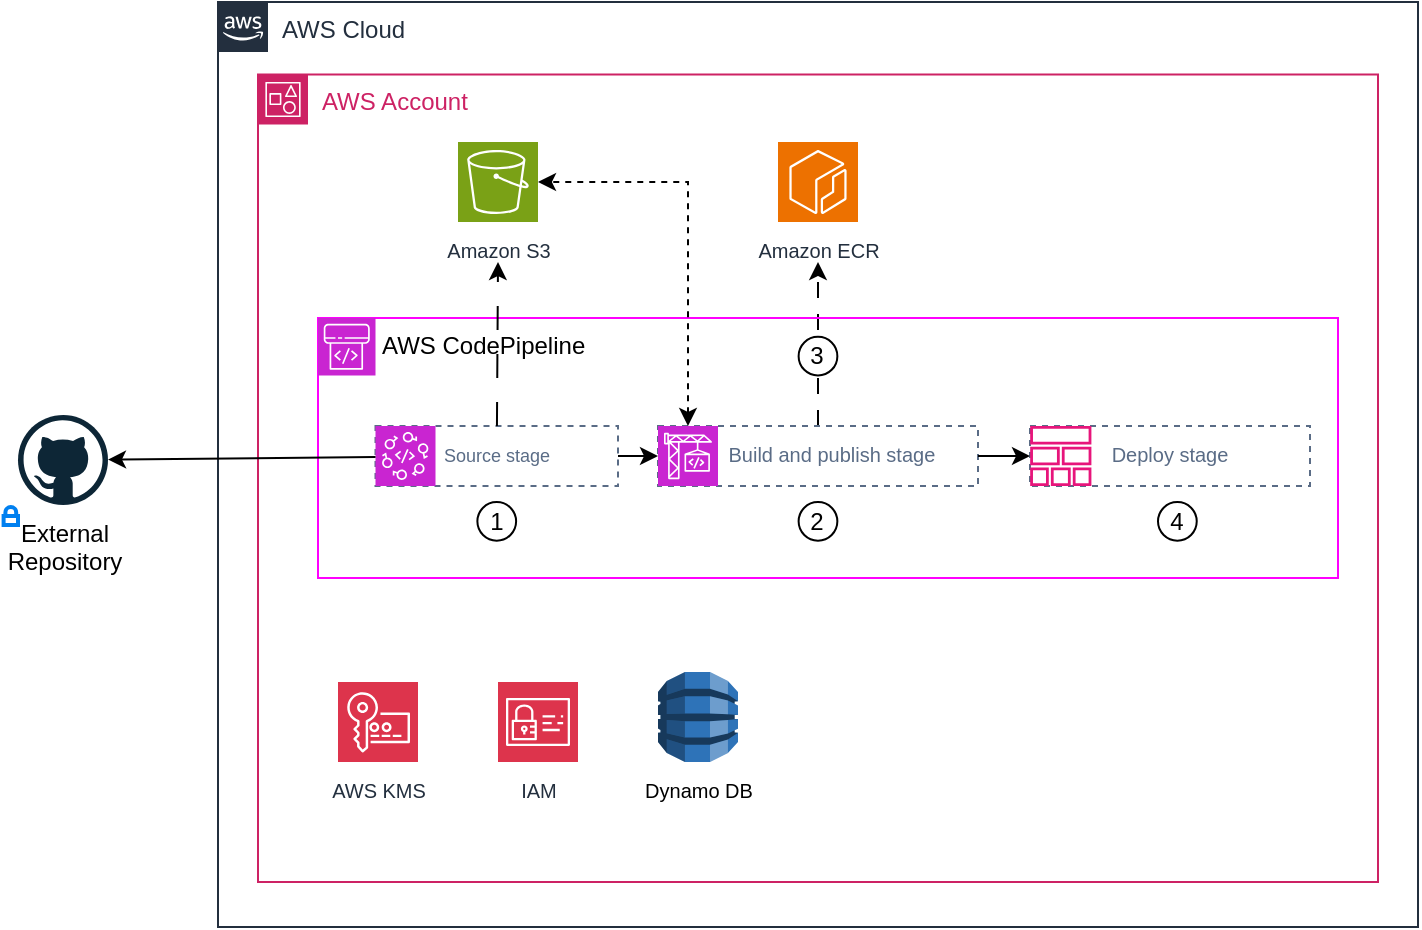 <mxfile>
    <diagram id="3mjTB3s8jJ-OgzNAg8w_" name="Page-1">
        <mxGraphModel dx="518" dy="723" grid="1" gridSize="10" guides="1" tooltips="1" connect="1" arrows="1" fold="1" page="1" pageScale="1" pageWidth="827" pageHeight="1169" background="#ffffff" math="0" shadow="0">
            <root>
                <mxCell id="0"/>
                <mxCell id="1" parent="0"/>
                <mxCell id="4" value="AWS Cloud" style="points=[[0,0],[0.25,0],[0.5,0],[0.75,0],[1,0],[1,0.25],[1,0.5],[1,0.75],[1,1],[0.75,1],[0.5,1],[0.25,1],[0,1],[0,0.75],[0,0.5],[0,0.25]];outlineConnect=0;gradientColor=none;html=1;whiteSpace=wrap;fontSize=12;fontStyle=0;container=1;pointerEvents=0;collapsible=0;recursiveResize=0;shape=mxgraph.aws4.group;grIcon=mxgraph.aws4.group_aws_cloud_alt;strokeColor=#232F3E;fillColor=none;verticalAlign=top;align=left;spacingLeft=30;fontColor=#232F3E;dashed=0;movable=1;resizable=1;rotatable=1;deletable=1;editable=1;locked=0;connectable=1;" parent="1" vertex="1">
                    <mxGeometry x="140" y="140" width="600" height="462.5" as="geometry"/>
                </mxCell>
                <mxCell id="2" value="AWS Account" style="points=[[0,0],[0.25,0],[0.5,0],[0.75,0],[1,0],[1,0.25],[1,0.5],[1,0.75],[1,1],[0.75,1],[0.5,1],[0.25,1],[0,1],[0,0.75],[0,0.5],[0,0.25]];outlineConnect=0;gradientColor=none;html=1;whiteSpace=wrap;fontSize=12;fontStyle=0;container=1;pointerEvents=0;collapsible=0;recursiveResize=0;shape=mxgraph.aws4.group;grIcon=mxgraph.aws4.group_account;strokeColor=#CD2264;fillColor=none;verticalAlign=top;align=left;spacingLeft=30;fontColor=#CD2264;dashed=0;" parent="4" vertex="1">
                    <mxGeometry x="20" y="36.25" width="560" height="403.75" as="geometry"/>
                </mxCell>
                <mxCell id="21" style="edgeStyle=none;html=1;dashed=1;dashPattern=8 8;" parent="2" source="12" edge="1">
                    <mxGeometry relative="1" as="geometry">
                        <mxPoint x="280" y="93.75" as="targetPoint"/>
                    </mxGeometry>
                </mxCell>
                <mxCell id="7" value="         AWS CodePipeline" style="group;strokeColor=#FF00FF;strokeWidth=1;align=left;" parent="2" vertex="1" connectable="0">
                    <mxGeometry x="30" y="121.75" width="510" height="130" as="geometry"/>
                </mxCell>
                <mxCell id="6" value="" style="sketch=0;points=[[0,0,0],[0.25,0,0],[0.5,0,0],[0.75,0,0],[1,0,0],[0,1,0],[0.25,1,0],[0.5,1,0],[0.75,1,0],[1,1,0],[0,0.25,0],[0,0.5,0],[0,0.75,0],[1,0.25,0],[1,0.5,0],[1,0.75,0]];outlineConnect=0;fontColor=#232F3E;fillColor=#C925D1;strokeColor=#ffffff;dashed=0;verticalLabelPosition=bottom;verticalAlign=top;align=center;html=1;fontSize=12;fontStyle=0;aspect=fixed;shape=mxgraph.aws4.resourceIcon;resIcon=mxgraph.aws4.codepipeline;" parent="7" vertex="1">
                    <mxGeometry width="28.75" height="28.75" as="geometry"/>
                </mxCell>
                <mxCell id="13" value="" style="group;whiteSpace=wrap;html=1;" parent="7" vertex="1" connectable="0">
                    <mxGeometry x="28.75" y="54" width="121.25" height="70" as="geometry"/>
                </mxCell>
                <mxCell id="8" value="&lt;font style=&quot;font-size: 9px;&quot;&gt;Source stage&lt;/font&gt;" style="fillColor=none;strokeColor=#5A6C86;dashed=1;verticalAlign=top;fontStyle=0;fontColor=#5A6C86;whiteSpace=wrap;html=1;" parent="13" vertex="1">
                    <mxGeometry width="121.25" height="30" as="geometry"/>
                </mxCell>
                <mxCell id="10" value="" style="sketch=0;points=[[0,0,0],[0.25,0,0],[0.5,0,0],[0.75,0,0],[1,0,0],[0,1,0],[0.25,1,0],[0.5,1,0],[0.75,1,0],[1,1,0],[0,0.25,0],[0,0.5,0],[0,0.75,0],[1,0.25,0],[1,0.5,0],[1,0.75,0]];outlineConnect=0;fontColor=#232F3E;fillColor=#C925D1;strokeColor=#ffffff;dashed=0;verticalLabelPosition=bottom;verticalAlign=top;align=center;html=1;fontSize=12;fontStyle=0;aspect=fixed;shape=mxgraph.aws4.resourceIcon;resIcon=mxgraph.aws4.codestar;" parent="13" vertex="1">
                    <mxGeometry width="30" height="30" as="geometry"/>
                </mxCell>
                <mxCell id="24" value="1" style="ellipse;whiteSpace=wrap;html=1;aspect=fixed;" parent="13" vertex="1">
                    <mxGeometry x="50.94" y="38" width="19.37" height="19.37" as="geometry"/>
                </mxCell>
                <mxCell id="19" value="" style="group" parent="7" vertex="1" connectable="0">
                    <mxGeometry x="170" y="54" width="160" height="30" as="geometry"/>
                </mxCell>
                <mxCell id="12" value="&lt;font size=&quot;1&quot;&gt;&amp;nbsp; &amp;nbsp; &amp;nbsp;Build and publish stage&lt;/font&gt;" style="fillColor=none;strokeColor=#5A6C86;dashed=1;verticalAlign=top;fontStyle=0;fontColor=#5A6C86;whiteSpace=wrap;html=1;" parent="19" vertex="1">
                    <mxGeometry width="160" height="30" as="geometry"/>
                </mxCell>
                <mxCell id="14" value="" style="sketch=0;points=[[0,0,0],[0.25,0,0],[0.5,0,0],[0.75,0,0],[1,0,0],[0,1,0],[0.25,1,0],[0.5,1,0],[0.75,1,0],[1,1,0],[0,0.25,0],[0,0.5,0],[0,0.75,0],[1,0.25,0],[1,0.5,0],[1,0.75,0]];outlineConnect=0;fontColor=#232F3E;fillColor=#C925D1;strokeColor=#ffffff;dashed=0;verticalLabelPosition=bottom;verticalAlign=top;align=center;html=1;fontSize=12;fontStyle=0;aspect=fixed;shape=mxgraph.aws4.resourceIcon;resIcon=mxgraph.aws4.codebuild;" parent="19" vertex="1">
                    <mxGeometry width="30" height="30" as="geometry"/>
                </mxCell>
                <mxCell id="20" value="" style="group" parent="7" vertex="1" connectable="0">
                    <mxGeometry x="356" y="54" width="140" height="30" as="geometry"/>
                </mxCell>
                <mxCell id="16" value="&lt;font size=&quot;1&quot;&gt;Deploy stage&lt;/font&gt;" style="fillColor=none;strokeColor=#5A6C86;dashed=1;verticalAlign=top;fontStyle=0;fontColor=#5A6C86;whiteSpace=wrap;html=1;" parent="20" vertex="1">
                    <mxGeometry width="140" height="30" as="geometry"/>
                </mxCell>
                <mxCell id="17" value="" style="sketch=0;outlineConnect=0;fontColor=#232F3E;gradientColor=none;fillColor=#E7157B;strokeColor=none;dashed=0;verticalLabelPosition=bottom;verticalAlign=top;align=center;html=1;fontSize=12;fontStyle=0;aspect=fixed;pointerEvents=1;shape=mxgraph.aws4.stack;" parent="20" vertex="1">
                    <mxGeometry width="30.79" height="30" as="geometry"/>
                </mxCell>
                <mxCell id="22" style="edgeStyle=none;html=1;entryX=0;entryY=0.5;entryDx=0;entryDy=0;" parent="7" source="8" target="12" edge="1">
                    <mxGeometry relative="1" as="geometry"/>
                </mxCell>
                <mxCell id="23" style="edgeStyle=none;html=1;entryX=0;entryY=0.5;entryDx=0;entryDy=0;" parent="7" source="12" target="16" edge="1">
                    <mxGeometry relative="1" as="geometry"/>
                </mxCell>
                <mxCell id="26" value="2" style="ellipse;whiteSpace=wrap;html=1;aspect=fixed;" parent="7" vertex="1">
                    <mxGeometry x="240.31" y="92" width="19.37" height="19.37" as="geometry"/>
                </mxCell>
                <mxCell id="27" value="3" style="ellipse;whiteSpace=wrap;html=1;aspect=fixed;" parent="7" vertex="1">
                    <mxGeometry x="240.31" y="9.38" width="19.37" height="19.37" as="geometry"/>
                </mxCell>
                <mxCell id="28" value="4" style="ellipse;whiteSpace=wrap;html=1;aspect=fixed;" parent="7" vertex="1">
                    <mxGeometry x="420" y="92" width="19.37" height="19.37" as="geometry"/>
                </mxCell>
                <mxCell id="18" value="&lt;font style=&quot;font-size: 10px;&quot;&gt;Amazon ECR&lt;/font&gt;" style="sketch=0;points=[[0,0,0],[0.25,0,0],[0.5,0,0],[0.75,0,0],[1,0,0],[0,1,0],[0.25,1,0],[0.5,1,0],[0.75,1,0],[1,1,0],[0,0.25,0],[0,0.5,0],[0,0.75,0],[1,0.25,0],[1,0.5,0],[1,0.75,0]];outlineConnect=0;fontColor=#232F3E;fillColor=#ED7100;strokeColor=#ffffff;dashed=0;verticalLabelPosition=bottom;verticalAlign=top;align=center;html=1;fontSize=12;fontStyle=0;aspect=fixed;shape=mxgraph.aws4.resourceIcon;resIcon=mxgraph.aws4.ecr;" parent="2" vertex="1">
                    <mxGeometry x="260" y="33.75" width="40" height="40" as="geometry"/>
                </mxCell>
                <mxCell id="29" value="&lt;font style=&quot;font-size: 10px;&quot;&gt;Amazon S3&lt;/font&gt;" style="sketch=0;points=[[0,0,0],[0.25,0,0],[0.5,0,0],[0.75,0,0],[1,0,0],[0,1,0],[0.25,1,0],[0.5,1,0],[0.75,1,0],[1,1,0],[0,0.25,0],[0,0.5,0],[0,0.75,0],[1,0.25,0],[1,0.5,0],[1,0.75,0]];outlineConnect=0;fontColor=#232F3E;fillColor=#7AA116;strokeColor=#ffffff;dashed=0;verticalLabelPosition=bottom;verticalAlign=top;align=center;html=1;fontSize=12;fontStyle=0;aspect=fixed;shape=mxgraph.aws4.resourceIcon;resIcon=mxgraph.aws4.s3;" parent="2" vertex="1">
                    <mxGeometry x="100" y="33.75" width="40" height="40" as="geometry"/>
                </mxCell>
                <mxCell id="32" style="edgeStyle=none;html=1;dashed=1;dashPattern=12 12;" parent="2" source="8" edge="1">
                    <mxGeometry relative="1" as="geometry">
                        <mxPoint x="120" y="93.75" as="targetPoint"/>
                    </mxGeometry>
                </mxCell>
                <mxCell id="33" style="edgeStyle=none;html=1;entryX=1;entryY=0.5;entryDx=0;entryDy=0;entryPerimeter=0;rounded=0;curved=0;endArrow=classic;endFill=1;startArrow=classic;startFill=1;dashed=1;" parent="2" source="14" target="29" edge="1">
                    <mxGeometry relative="1" as="geometry">
                        <Array as="points">
                            <mxPoint x="215" y="53.75"/>
                        </Array>
                    </mxGeometry>
                </mxCell>
                <mxCell id="35" value="&lt;font style=&quot;font-size: 10px;&quot;&gt;AWS KMS&lt;/font&gt;" style="sketch=0;points=[[0,0,0],[0.25,0,0],[0.5,0,0],[0.75,0,0],[1,0,0],[0,1,0],[0.25,1,0],[0.5,1,0],[0.75,1,0],[1,1,0],[0,0.25,0],[0,0.5,0],[0,0.75,0],[1,0.25,0],[1,0.5,0],[1,0.75,0]];outlineConnect=0;fontColor=#232F3E;fillColor=#DD344C;strokeColor=#ffffff;dashed=0;verticalLabelPosition=bottom;verticalAlign=top;align=center;html=1;fontSize=12;fontStyle=0;aspect=fixed;shape=mxgraph.aws4.resourceIcon;resIcon=mxgraph.aws4.key_management_service;" parent="2" vertex="1">
                    <mxGeometry x="40" y="303.75" width="40" height="40" as="geometry"/>
                </mxCell>
                <mxCell id="36" value="&lt;font style=&quot;font-size: 10px;&quot;&gt;IAM&lt;/font&gt;" style="sketch=0;points=[[0,0,0],[0.25,0,0],[0.5,0,0],[0.75,0,0],[1,0,0],[0,1,0],[0.25,1,0],[0.5,1,0],[0.75,1,0],[1,1,0],[0,0.25,0],[0,0.5,0],[0,0.75,0],[1,0.25,0],[1,0.5,0],[1,0.75,0]];outlineConnect=0;fontColor=#232F3E;fillColor=#DD344C;strokeColor=#ffffff;dashed=0;verticalLabelPosition=bottom;verticalAlign=top;align=center;html=1;fontSize=12;fontStyle=0;aspect=fixed;shape=mxgraph.aws4.resourceIcon;resIcon=mxgraph.aws4.identity_and_access_management;" parent="2" vertex="1">
                    <mxGeometry x="120" y="303.75" width="40" height="40" as="geometry"/>
                </mxCell>
                <mxCell id="37" value="&lt;font style=&quot;font-size: 10px;&quot;&gt;Dynamo DB&lt;/font&gt;" style="outlineConnect=0;dashed=0;verticalLabelPosition=bottom;verticalAlign=top;align=center;html=1;shape=mxgraph.aws3.dynamo_db;fillColor=#2E73B8;gradientColor=none;aspect=fixed;" vertex="1" parent="2">
                    <mxGeometry x="200" y="298.76" width="40" height="44.99" as="geometry"/>
                </mxCell>
                <mxCell id="3" value="External&lt;div&gt;Repository&lt;/div&gt;" style="dashed=0;outlineConnect=0;html=1;align=center;labelPosition=center;verticalLabelPosition=bottom;verticalAlign=top;shape=mxgraph.weblogos.github" parent="1" vertex="1">
                    <mxGeometry x="40" y="346.5" width="45" height="45" as="geometry"/>
                </mxCell>
                <mxCell id="11" style="edgeStyle=none;html=1;" parent="1" source="8" target="3" edge="1">
                    <mxGeometry relative="1" as="geometry"/>
                </mxCell>
                <mxCell id="34" value="" style="html=1;verticalLabelPosition=bottom;align=center;labelBackgroundColor=#ffffff;verticalAlign=top;strokeWidth=2;strokeColor=#0080F0;shadow=0;dashed=0;shape=mxgraph.ios7.icons.locked;" parent="1" vertex="1">
                    <mxGeometry x="32.8" y="392.5" width="7.2" height="9" as="geometry"/>
                </mxCell>
            </root>
        </mxGraphModel>
    </diagram>
</mxfile>